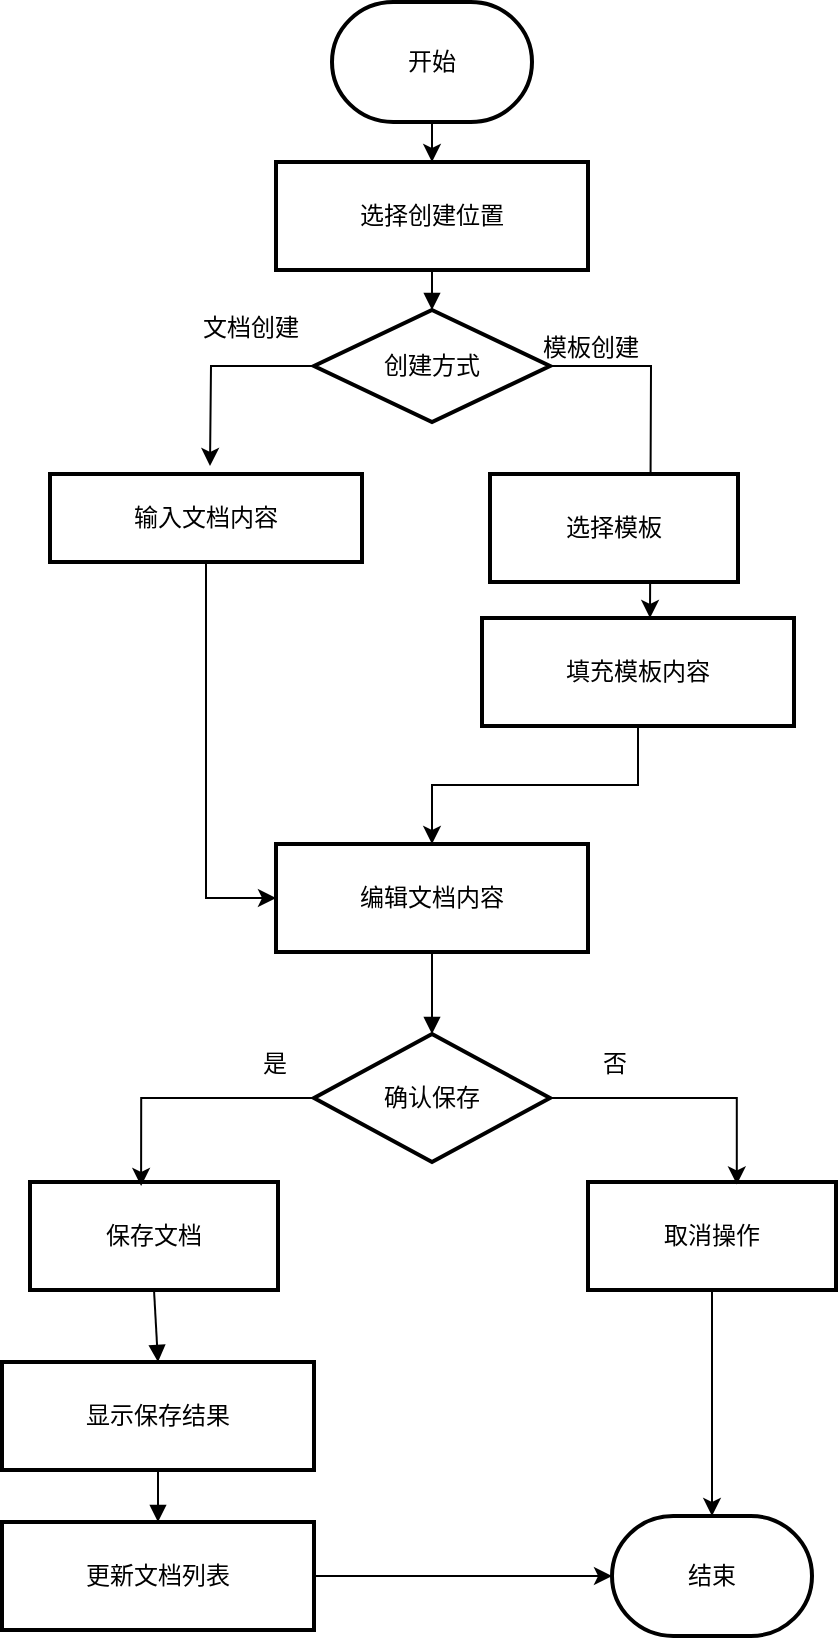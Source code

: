 <mxfile version="27.0.6">
  <diagram name="第 1 页" id="-WKVc86KmLxeVfkbDhsk">
    <mxGraphModel dx="2316" dy="857" grid="1" gridSize="10" guides="1" tooltips="1" connect="1" arrows="1" fold="1" page="1" pageScale="1" pageWidth="827" pageHeight="1169" math="0" shadow="0">
      <root>
        <mxCell id="0" />
        <mxCell id="1" parent="0" />
        <mxCell id="Wcb9Dhl0fOt9GLqg0FBU-1" value="选择创建位置" style="whiteSpace=wrap;strokeWidth=2;" vertex="1" parent="1">
          <mxGeometry x="123" y="190" width="156" height="54" as="geometry" />
        </mxCell>
        <mxCell id="Wcb9Dhl0fOt9GLqg0FBU-25" style="edgeStyle=orthogonalEdgeStyle;rounded=0;orthogonalLoop=1;jettySize=auto;html=1;" edge="1" parent="1" source="Wcb9Dhl0fOt9GLqg0FBU-2">
          <mxGeometry relative="1" as="geometry">
            <mxPoint x="310" y="418" as="targetPoint" />
          </mxGeometry>
        </mxCell>
        <mxCell id="Wcb9Dhl0fOt9GLqg0FBU-31" style="edgeStyle=orthogonalEdgeStyle;rounded=0;orthogonalLoop=1;jettySize=auto;html=1;" edge="1" parent="1" source="Wcb9Dhl0fOt9GLqg0FBU-2">
          <mxGeometry relative="1" as="geometry">
            <mxPoint x="90" y="342" as="targetPoint" />
          </mxGeometry>
        </mxCell>
        <mxCell id="Wcb9Dhl0fOt9GLqg0FBU-2" value="创建方式" style="rhombus;strokeWidth=2;whiteSpace=wrap;" vertex="1" parent="1">
          <mxGeometry x="142" y="264" width="118" height="56" as="geometry" />
        </mxCell>
        <mxCell id="Wcb9Dhl0fOt9GLqg0FBU-32" style="edgeStyle=orthogonalEdgeStyle;rounded=0;orthogonalLoop=1;jettySize=auto;html=1;entryX=0;entryY=0.5;entryDx=0;entryDy=0;" edge="1" parent="1" source="Wcb9Dhl0fOt9GLqg0FBU-3" target="Wcb9Dhl0fOt9GLqg0FBU-6">
          <mxGeometry relative="1" as="geometry" />
        </mxCell>
        <mxCell id="Wcb9Dhl0fOt9GLqg0FBU-3" value="输入文档内容" style="whiteSpace=wrap;strokeWidth=2;" vertex="1" parent="1">
          <mxGeometry x="10" y="346" width="156" height="44" as="geometry" />
        </mxCell>
        <mxCell id="Wcb9Dhl0fOt9GLqg0FBU-4" value="选择模板" style="whiteSpace=wrap;strokeWidth=2;" vertex="1" parent="1">
          <mxGeometry x="230" y="346" width="124" height="54" as="geometry" />
        </mxCell>
        <mxCell id="Wcb9Dhl0fOt9GLqg0FBU-33" value="" style="edgeStyle=orthogonalEdgeStyle;rounded=0;orthogonalLoop=1;jettySize=auto;html=1;" edge="1" parent="1" source="Wcb9Dhl0fOt9GLqg0FBU-5" target="Wcb9Dhl0fOt9GLqg0FBU-6">
          <mxGeometry relative="1" as="geometry" />
        </mxCell>
        <mxCell id="Wcb9Dhl0fOt9GLqg0FBU-5" value="填充模板内容" style="whiteSpace=wrap;strokeWidth=2;" vertex="1" parent="1">
          <mxGeometry x="226" y="418" width="156" height="54" as="geometry" />
        </mxCell>
        <mxCell id="Wcb9Dhl0fOt9GLqg0FBU-6" value="编辑文档内容" style="whiteSpace=wrap;strokeWidth=2;" vertex="1" parent="1">
          <mxGeometry x="123" y="531" width="156" height="54" as="geometry" />
        </mxCell>
        <mxCell id="Wcb9Dhl0fOt9GLqg0FBU-7" value="确认保存" style="rhombus;strokeWidth=2;whiteSpace=wrap;" vertex="1" parent="1">
          <mxGeometry x="142" y="626" width="118" height="64" as="geometry" />
        </mxCell>
        <mxCell id="Wcb9Dhl0fOt9GLqg0FBU-8" value="保存文档" style="whiteSpace=wrap;strokeWidth=2;" vertex="1" parent="1">
          <mxGeometry y="700" width="124" height="54" as="geometry" />
        </mxCell>
        <mxCell id="Wcb9Dhl0fOt9GLqg0FBU-9" value="显示保存结果" style="whiteSpace=wrap;strokeWidth=2;" vertex="1" parent="1">
          <mxGeometry x="-14" y="790" width="156" height="54" as="geometry" />
        </mxCell>
        <mxCell id="Wcb9Dhl0fOt9GLqg0FBU-10" value="更新文档列表" style="whiteSpace=wrap;strokeWidth=2;" vertex="1" parent="1">
          <mxGeometry x="-14" y="870" width="156" height="54" as="geometry" />
        </mxCell>
        <mxCell id="Wcb9Dhl0fOt9GLqg0FBU-11" value="取消操作" style="whiteSpace=wrap;strokeWidth=2;" vertex="1" parent="1">
          <mxGeometry x="279" y="700" width="124" height="54" as="geometry" />
        </mxCell>
        <mxCell id="Wcb9Dhl0fOt9GLqg0FBU-12" value="" style="curved=1;startArrow=none;endArrow=block;exitX=0.5;exitY=1;entryX=0.5;entryY=0;rounded=0;" edge="1" parent="1" source="Wcb9Dhl0fOt9GLqg0FBU-1" target="Wcb9Dhl0fOt9GLqg0FBU-2">
          <mxGeometry relative="1" as="geometry">
            <Array as="points" />
          </mxGeometry>
        </mxCell>
        <mxCell id="Wcb9Dhl0fOt9GLqg0FBU-18" value="" style="curved=1;startArrow=none;endArrow=block;exitX=0.5;exitY=1.01;entryX=0.5;entryY=0;rounded=0;" edge="1" parent="1" source="Wcb9Dhl0fOt9GLqg0FBU-6" target="Wcb9Dhl0fOt9GLqg0FBU-7">
          <mxGeometry relative="1" as="geometry">
            <Array as="points" />
          </mxGeometry>
        </mxCell>
        <mxCell id="Wcb9Dhl0fOt9GLqg0FBU-20" value="" style="curved=1;startArrow=none;endArrow=block;exitX=0.5;exitY=1;entryX=0.5;entryY=0;rounded=0;" edge="1" parent="1" source="Wcb9Dhl0fOt9GLqg0FBU-8" target="Wcb9Dhl0fOt9GLqg0FBU-9">
          <mxGeometry relative="1" as="geometry">
            <Array as="points" />
          </mxGeometry>
        </mxCell>
        <mxCell id="Wcb9Dhl0fOt9GLqg0FBU-21" value="" style="curved=1;startArrow=none;endArrow=block;exitX=0.5;exitY=1;entryX=0.5;entryY=0;rounded=0;" edge="1" parent="1" source="Wcb9Dhl0fOt9GLqg0FBU-9" target="Wcb9Dhl0fOt9GLqg0FBU-10">
          <mxGeometry relative="1" as="geometry">
            <Array as="points" />
          </mxGeometry>
        </mxCell>
        <mxCell id="Wcb9Dhl0fOt9GLqg0FBU-24" value="" style="edgeStyle=orthogonalEdgeStyle;rounded=0;orthogonalLoop=1;jettySize=auto;html=1;" edge="1" parent="1" source="Wcb9Dhl0fOt9GLqg0FBU-23" target="Wcb9Dhl0fOt9GLqg0FBU-1">
          <mxGeometry relative="1" as="geometry" />
        </mxCell>
        <mxCell id="Wcb9Dhl0fOt9GLqg0FBU-23" value="开始" style="strokeWidth=2;html=1;shape=mxgraph.flowchart.terminator;whiteSpace=wrap;" vertex="1" parent="1">
          <mxGeometry x="151" y="110" width="100" height="60" as="geometry" />
        </mxCell>
        <mxCell id="Wcb9Dhl0fOt9GLqg0FBU-26" value="模板创建" style="text;html=1;align=center;verticalAlign=middle;resizable=0;points=[];autosize=1;strokeColor=none;fillColor=none;" vertex="1" parent="1">
          <mxGeometry x="245" y="268" width="70" height="30" as="geometry" />
        </mxCell>
        <mxCell id="Wcb9Dhl0fOt9GLqg0FBU-29" value="文档创建" style="text;html=1;align=center;verticalAlign=middle;resizable=0;points=[];autosize=1;strokeColor=none;fillColor=none;" vertex="1" parent="1">
          <mxGeometry x="75" y="258" width="70" height="30" as="geometry" />
        </mxCell>
        <mxCell id="Wcb9Dhl0fOt9GLqg0FBU-34" style="edgeStyle=orthogonalEdgeStyle;rounded=0;orthogonalLoop=1;jettySize=auto;html=1;entryX=0.448;entryY=0.037;entryDx=0;entryDy=0;entryPerimeter=0;" edge="1" parent="1" source="Wcb9Dhl0fOt9GLqg0FBU-7" target="Wcb9Dhl0fOt9GLqg0FBU-8">
          <mxGeometry relative="1" as="geometry" />
        </mxCell>
        <mxCell id="Wcb9Dhl0fOt9GLqg0FBU-35" style="edgeStyle=orthogonalEdgeStyle;rounded=0;orthogonalLoop=1;jettySize=auto;html=1;entryX=0.6;entryY=0.022;entryDx=0;entryDy=0;entryPerimeter=0;" edge="1" parent="1" source="Wcb9Dhl0fOt9GLqg0FBU-7" target="Wcb9Dhl0fOt9GLqg0FBU-11">
          <mxGeometry relative="1" as="geometry" />
        </mxCell>
        <mxCell id="Wcb9Dhl0fOt9GLqg0FBU-36" value="是" style="text;html=1;align=center;verticalAlign=middle;resizable=0;points=[];autosize=1;strokeColor=none;fillColor=none;" vertex="1" parent="1">
          <mxGeometry x="102" y="626" width="40" height="30" as="geometry" />
        </mxCell>
        <mxCell id="Wcb9Dhl0fOt9GLqg0FBU-37" value="否" style="text;html=1;align=center;verticalAlign=middle;resizable=0;points=[];autosize=1;strokeColor=none;fillColor=none;" vertex="1" parent="1">
          <mxGeometry x="272" y="626" width="40" height="30" as="geometry" />
        </mxCell>
        <mxCell id="Wcb9Dhl0fOt9GLqg0FBU-38" value="结束" style="strokeWidth=2;html=1;shape=mxgraph.flowchart.terminator;whiteSpace=wrap;" vertex="1" parent="1">
          <mxGeometry x="291" y="867" width="100" height="60" as="geometry" />
        </mxCell>
        <mxCell id="Wcb9Dhl0fOt9GLqg0FBU-39" style="edgeStyle=orthogonalEdgeStyle;rounded=0;orthogonalLoop=1;jettySize=auto;html=1;entryX=0;entryY=0.5;entryDx=0;entryDy=0;entryPerimeter=0;" edge="1" parent="1" source="Wcb9Dhl0fOt9GLqg0FBU-10" target="Wcb9Dhl0fOt9GLqg0FBU-38">
          <mxGeometry relative="1" as="geometry" />
        </mxCell>
        <mxCell id="Wcb9Dhl0fOt9GLqg0FBU-40" style="edgeStyle=orthogonalEdgeStyle;rounded=0;orthogonalLoop=1;jettySize=auto;html=1;entryX=0.5;entryY=0;entryDx=0;entryDy=0;entryPerimeter=0;" edge="1" parent="1" source="Wcb9Dhl0fOt9GLqg0FBU-11" target="Wcb9Dhl0fOt9GLqg0FBU-38">
          <mxGeometry relative="1" as="geometry" />
        </mxCell>
      </root>
    </mxGraphModel>
  </diagram>
</mxfile>
